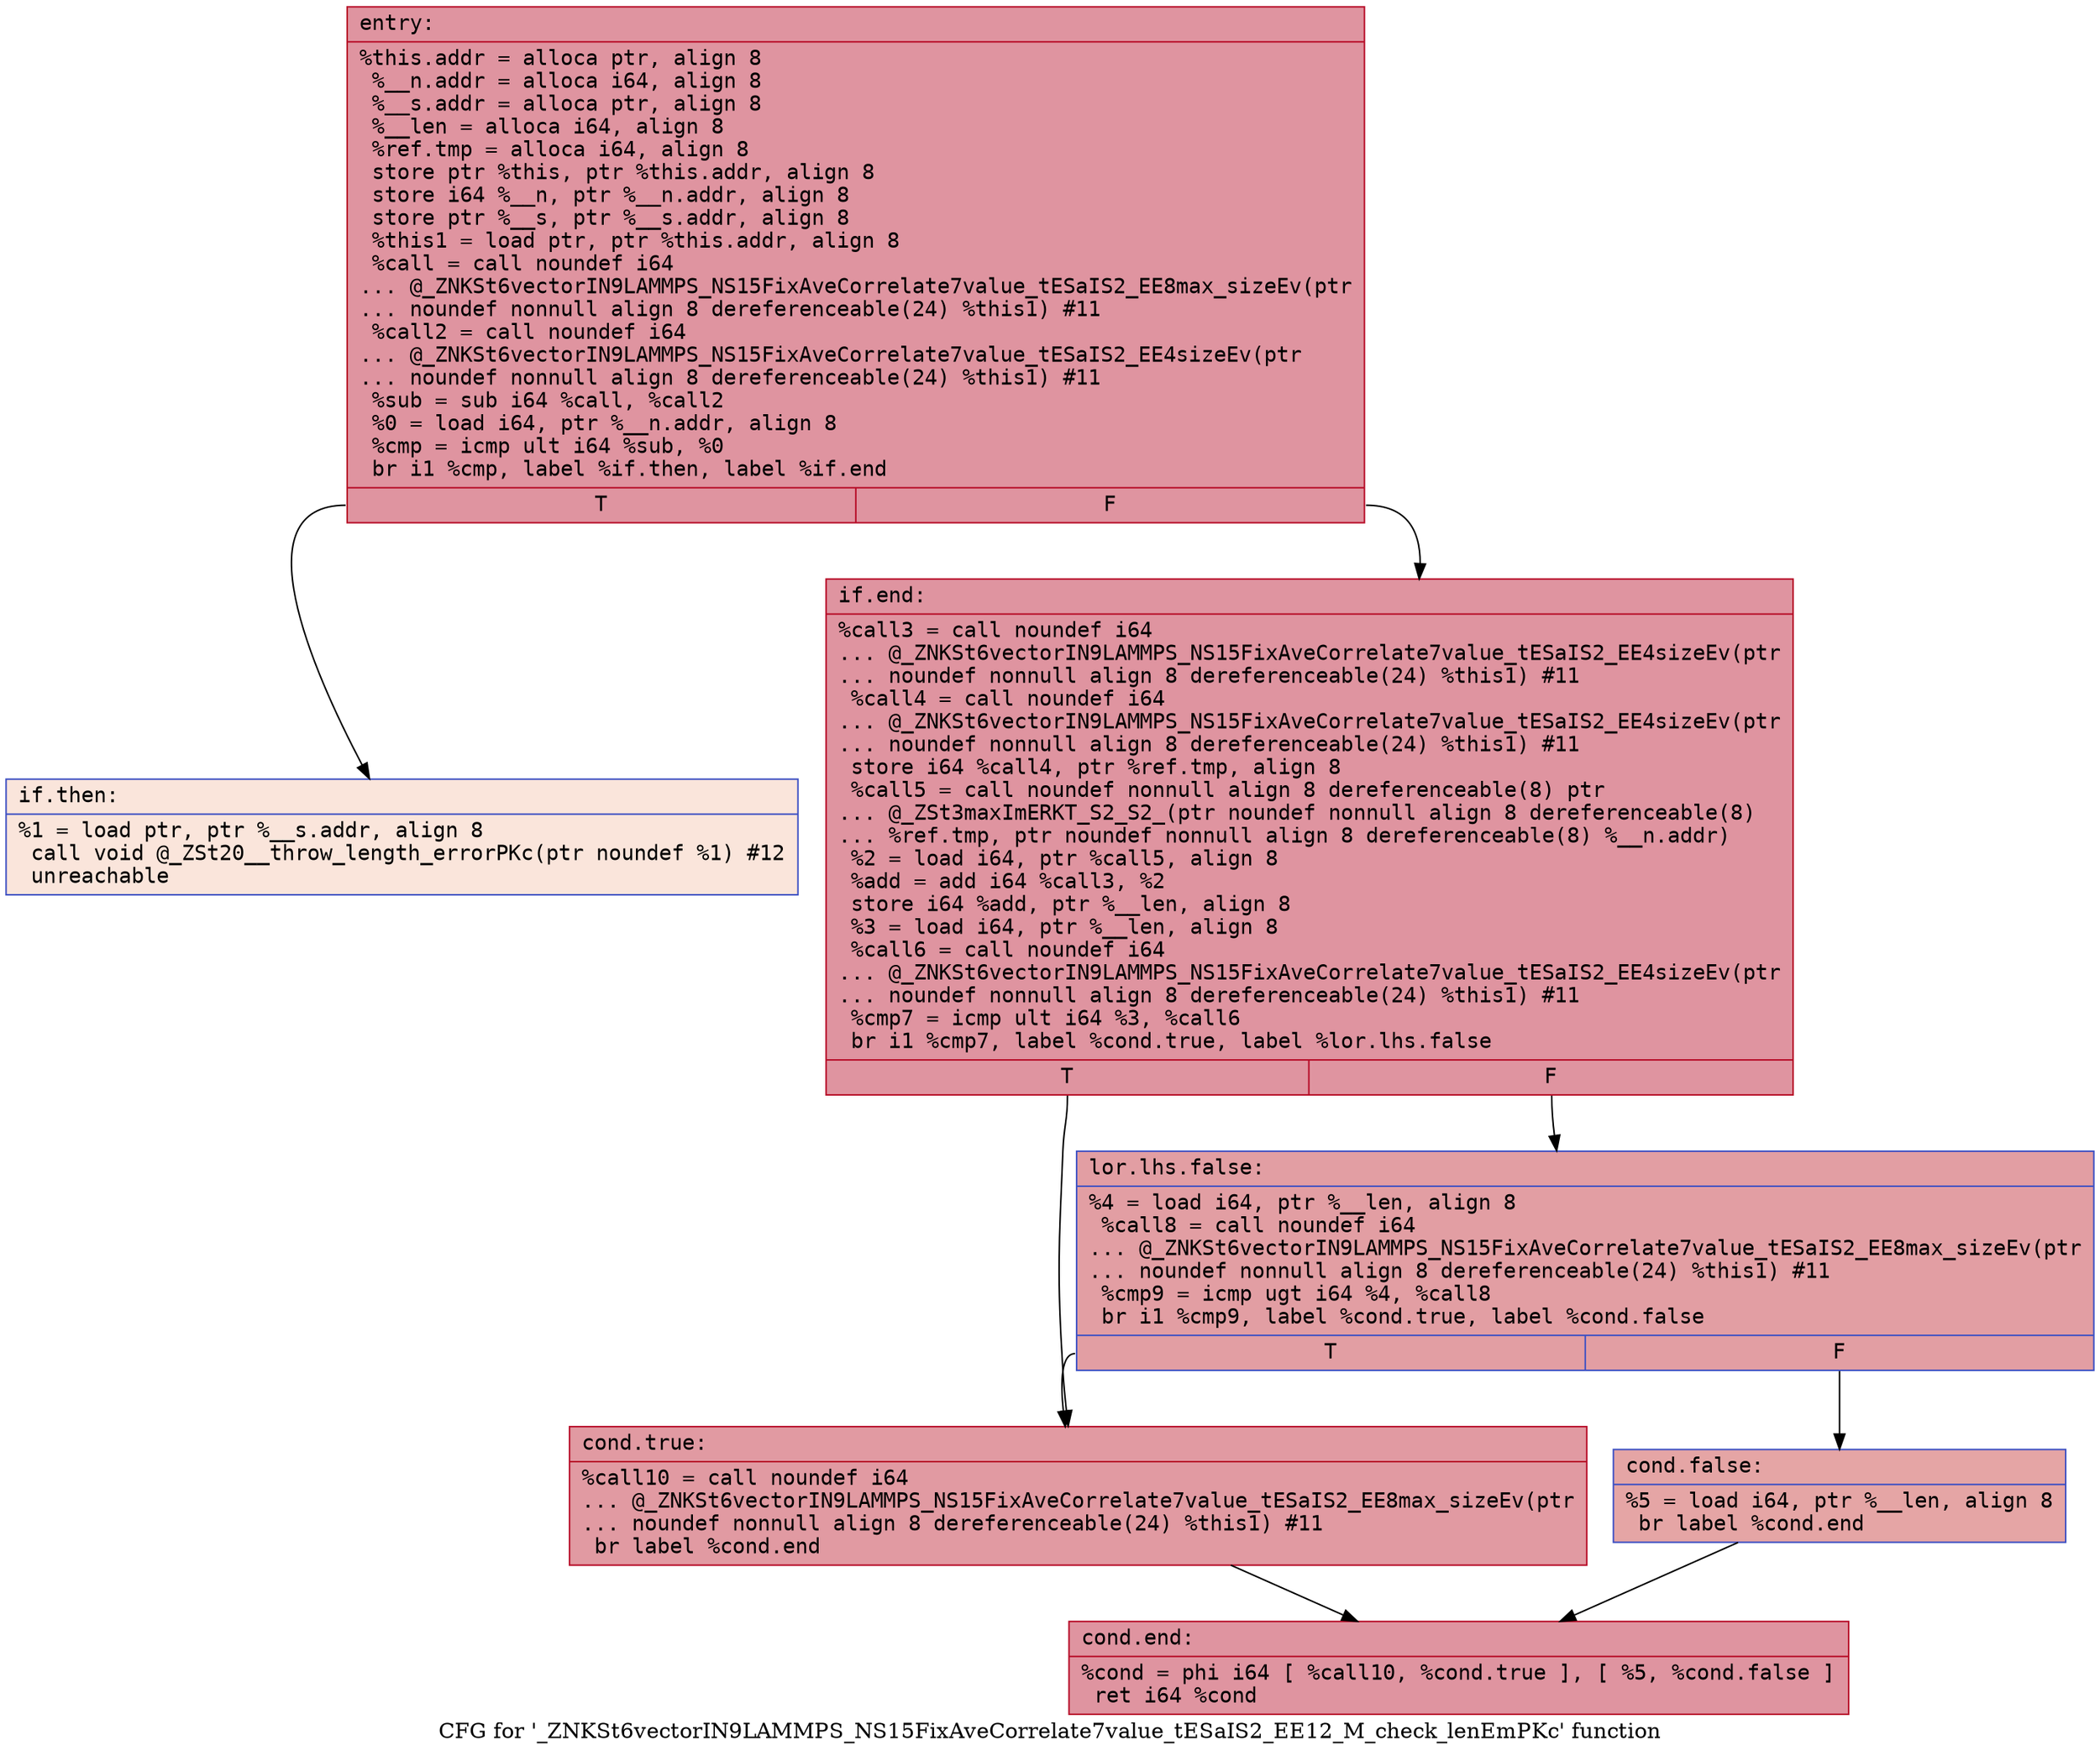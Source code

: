 digraph "CFG for '_ZNKSt6vectorIN9LAMMPS_NS15FixAveCorrelate7value_tESaIS2_EE12_M_check_lenEmPKc' function" {
	label="CFG for '_ZNKSt6vectorIN9LAMMPS_NS15FixAveCorrelate7value_tESaIS2_EE12_M_check_lenEmPKc' function";

	Node0x55703aa675e0 [shape=record,color="#b70d28ff", style=filled, fillcolor="#b70d2870" fontname="Courier",label="{entry:\l|  %this.addr = alloca ptr, align 8\l  %__n.addr = alloca i64, align 8\l  %__s.addr = alloca ptr, align 8\l  %__len = alloca i64, align 8\l  %ref.tmp = alloca i64, align 8\l  store ptr %this, ptr %this.addr, align 8\l  store i64 %__n, ptr %__n.addr, align 8\l  store ptr %__s, ptr %__s.addr, align 8\l  %this1 = load ptr, ptr %this.addr, align 8\l  %call = call noundef i64\l... @_ZNKSt6vectorIN9LAMMPS_NS15FixAveCorrelate7value_tESaIS2_EE8max_sizeEv(ptr\l... noundef nonnull align 8 dereferenceable(24) %this1) #11\l  %call2 = call noundef i64\l... @_ZNKSt6vectorIN9LAMMPS_NS15FixAveCorrelate7value_tESaIS2_EE4sizeEv(ptr\l... noundef nonnull align 8 dereferenceable(24) %this1) #11\l  %sub = sub i64 %call, %call2\l  %0 = load i64, ptr %__n.addr, align 8\l  %cmp = icmp ult i64 %sub, %0\l  br i1 %cmp, label %if.then, label %if.end\l|{<s0>T|<s1>F}}"];
	Node0x55703aa675e0:s0 -> Node0x55703aa67d50[tooltip="entry -> if.then\nProbability 0.00%" ];
	Node0x55703aa675e0:s1 -> Node0x55703aa68470[tooltip="entry -> if.end\nProbability 100.00%" ];
	Node0x55703aa67d50 [shape=record,color="#3d50c3ff", style=filled, fillcolor="#f4c5ad70" fontname="Courier",label="{if.then:\l|  %1 = load ptr, ptr %__s.addr, align 8\l  call void @_ZSt20__throw_length_errorPKc(ptr noundef %1) #12\l  unreachable\l}"];
	Node0x55703aa68470 [shape=record,color="#b70d28ff", style=filled, fillcolor="#b70d2870" fontname="Courier",label="{if.end:\l|  %call3 = call noundef i64\l... @_ZNKSt6vectorIN9LAMMPS_NS15FixAveCorrelate7value_tESaIS2_EE4sizeEv(ptr\l... noundef nonnull align 8 dereferenceable(24) %this1) #11\l  %call4 = call noundef i64\l... @_ZNKSt6vectorIN9LAMMPS_NS15FixAveCorrelate7value_tESaIS2_EE4sizeEv(ptr\l... noundef nonnull align 8 dereferenceable(24) %this1) #11\l  store i64 %call4, ptr %ref.tmp, align 8\l  %call5 = call noundef nonnull align 8 dereferenceable(8) ptr\l... @_ZSt3maxImERKT_S2_S2_(ptr noundef nonnull align 8 dereferenceable(8)\l... %ref.tmp, ptr noundef nonnull align 8 dereferenceable(8) %__n.addr)\l  %2 = load i64, ptr %call5, align 8\l  %add = add i64 %call3, %2\l  store i64 %add, ptr %__len, align 8\l  %3 = load i64, ptr %__len, align 8\l  %call6 = call noundef i64\l... @_ZNKSt6vectorIN9LAMMPS_NS15FixAveCorrelate7value_tESaIS2_EE4sizeEv(ptr\l... noundef nonnull align 8 dereferenceable(24) %this1) #11\l  %cmp7 = icmp ult i64 %3, %call6\l  br i1 %cmp7, label %cond.true, label %lor.lhs.false\l|{<s0>T|<s1>F}}"];
	Node0x55703aa68470:s0 -> Node0x55703aa68f70[tooltip="if.end -> cond.true\nProbability 50.00%" ];
	Node0x55703aa68470:s1 -> Node0x55703aa691a0[tooltip="if.end -> lor.lhs.false\nProbability 50.00%" ];
	Node0x55703aa691a0 [shape=record,color="#3d50c3ff", style=filled, fillcolor="#be242e70" fontname="Courier",label="{lor.lhs.false:\l|  %4 = load i64, ptr %__len, align 8\l  %call8 = call noundef i64\l... @_ZNKSt6vectorIN9LAMMPS_NS15FixAveCorrelate7value_tESaIS2_EE8max_sizeEv(ptr\l... noundef nonnull align 8 dereferenceable(24) %this1) #11\l  %cmp9 = icmp ugt i64 %4, %call8\l  br i1 %cmp9, label %cond.true, label %cond.false\l|{<s0>T|<s1>F}}"];
	Node0x55703aa691a0:s0 -> Node0x55703aa68f70[tooltip="lor.lhs.false -> cond.true\nProbability 50.00%" ];
	Node0x55703aa691a0:s1 -> Node0x55703aa69350[tooltip="lor.lhs.false -> cond.false\nProbability 50.00%" ];
	Node0x55703aa68f70 [shape=record,color="#b70d28ff", style=filled, fillcolor="#bb1b2c70" fontname="Courier",label="{cond.true:\l|  %call10 = call noundef i64\l... @_ZNKSt6vectorIN9LAMMPS_NS15FixAveCorrelate7value_tESaIS2_EE8max_sizeEv(ptr\l... noundef nonnull align 8 dereferenceable(24) %this1) #11\l  br label %cond.end\l}"];
	Node0x55703aa68f70 -> Node0x55703aa697f0[tooltip="cond.true -> cond.end\nProbability 100.00%" ];
	Node0x55703aa69350 [shape=record,color="#3d50c3ff", style=filled, fillcolor="#c5333470" fontname="Courier",label="{cond.false:\l|  %5 = load i64, ptr %__len, align 8\l  br label %cond.end\l}"];
	Node0x55703aa69350 -> Node0x55703aa697f0[tooltip="cond.false -> cond.end\nProbability 100.00%" ];
	Node0x55703aa697f0 [shape=record,color="#b70d28ff", style=filled, fillcolor="#b70d2870" fontname="Courier",label="{cond.end:\l|  %cond = phi i64 [ %call10, %cond.true ], [ %5, %cond.false ]\l  ret i64 %cond\l}"];
}
